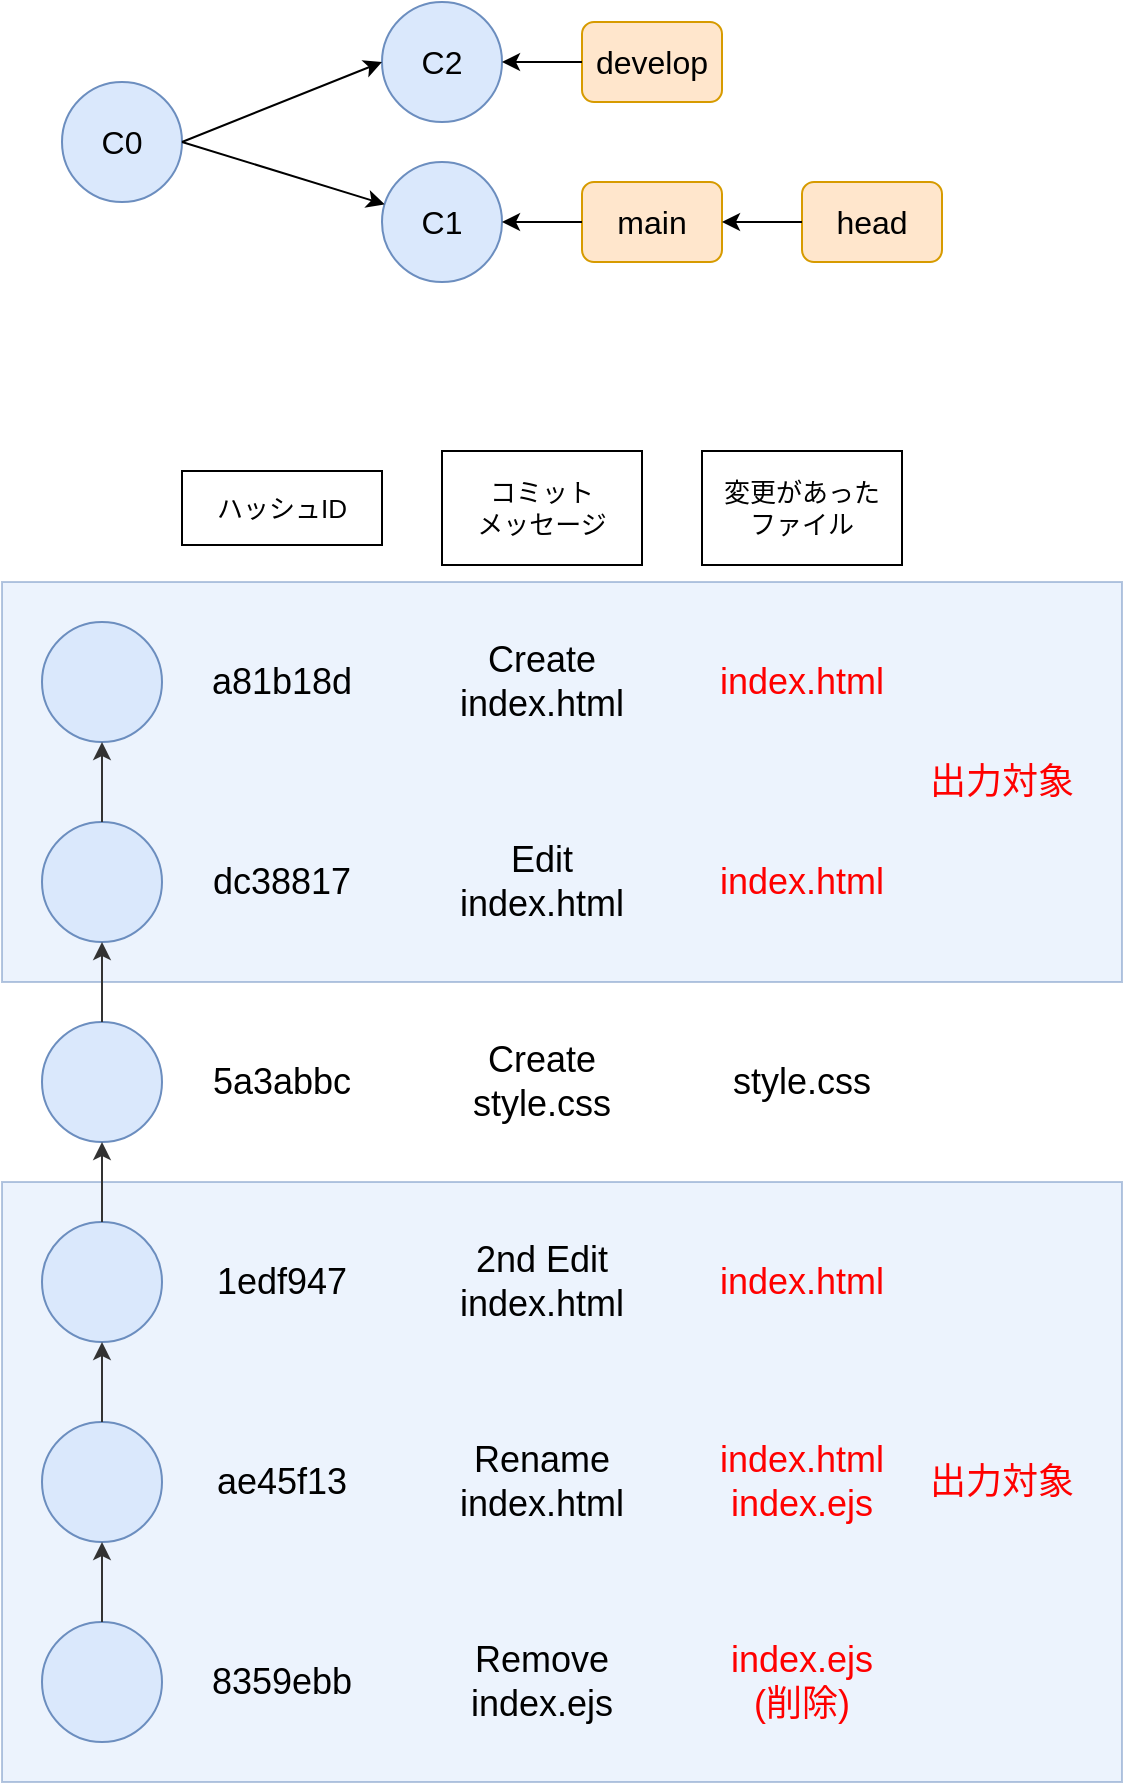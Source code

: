 <mxfile version="14.1.8" type="device"><diagram id="7Z1H1aCXKjI4FjK-Yfmb" name="ページ1"><mxGraphModel dx="782" dy="806" grid="1" gridSize="10" guides="1" tooltips="1" connect="1" arrows="1" fold="1" page="1" pageScale="1" pageWidth="1169" pageHeight="827" math="0" shadow="0"><root><mxCell id="0"/><mxCell id="1" parent="0"/><mxCell id="Z4MgztPAxdgomigE6775-36" value="" style="rounded=0;whiteSpace=wrap;html=1;strokeColor=#6c8ebf;fontSize=13;fillColor=#dae8fc;opacity=50;" vertex="1" parent="1"><mxGeometry x="60" y="380" width="560" height="200" as="geometry"/></mxCell><mxCell id="Z4MgztPAxdgomigE6775-29" value="" style="rounded=0;whiteSpace=wrap;html=1;strokeColor=#6c8ebf;fontSize=13;fillColor=#dae8fc;opacity=50;" vertex="1" parent="1"><mxGeometry x="60" y="680" width="560" height="300" as="geometry"/></mxCell><mxCell id="IlDKG4132_Bb_O13Sbtz-1" value="&lt;font style=&quot;font-size: 16px&quot;&gt;C0&lt;/font&gt;" style="ellipse;whiteSpace=wrap;html=1;fillColor=#dae8fc;strokeColor=#6c8ebf;" parent="1" vertex="1"><mxGeometry x="90" y="130" width="60" height="60" as="geometry"/></mxCell><mxCell id="IlDKG4132_Bb_O13Sbtz-2" value="&lt;font style=&quot;font-size: 16px&quot;&gt;C1&lt;/font&gt;" style="ellipse;whiteSpace=wrap;html=1;fillColor=#dae8fc;strokeColor=#6c8ebf;" parent="1" vertex="1"><mxGeometry x="250" y="170" width="60" height="60" as="geometry"/></mxCell><mxCell id="IlDKG4132_Bb_O13Sbtz-3" value="&lt;font style=&quot;font-size: 16px&quot;&gt;C2&lt;/font&gt;" style="ellipse;whiteSpace=wrap;html=1;fillColor=#dae8fc;strokeColor=#6c8ebf;" parent="1" vertex="1"><mxGeometry x="250" y="90" width="60" height="60" as="geometry"/></mxCell><mxCell id="IlDKG4132_Bb_O13Sbtz-4" value="" style="endArrow=classic;html=1;exitX=1;exitY=0.5;exitDx=0;exitDy=0;" parent="1" source="IlDKG4132_Bb_O13Sbtz-1" target="IlDKG4132_Bb_O13Sbtz-2" edge="1"><mxGeometry width="50" height="50" relative="1" as="geometry"><mxPoint x="370" y="430" as="sourcePoint"/><mxPoint x="420" y="380" as="targetPoint"/></mxGeometry></mxCell><mxCell id="IlDKG4132_Bb_O13Sbtz-5" value="" style="endArrow=classic;html=1;entryX=0;entryY=0.5;entryDx=0;entryDy=0;exitX=1;exitY=0.5;exitDx=0;exitDy=0;" parent="1" source="IlDKG4132_Bb_O13Sbtz-1" target="IlDKG4132_Bb_O13Sbtz-3" edge="1"><mxGeometry width="50" height="50" relative="1" as="geometry"><mxPoint x="130" y="200" as="sourcePoint"/><mxPoint x="130" y="300" as="targetPoint"/></mxGeometry></mxCell><mxCell id="IlDKG4132_Bb_O13Sbtz-9" value="&lt;font style=&quot;font-size: 16px&quot;&gt;main&lt;/font&gt;" style="rounded=1;whiteSpace=wrap;html=1;fillColor=#ffe6cc;strokeColor=#d79b00;" parent="1" vertex="1"><mxGeometry x="350" y="180" width="70" height="40" as="geometry"/></mxCell><mxCell id="IlDKG4132_Bb_O13Sbtz-10" value="" style="endArrow=classic;html=1;exitX=0;exitY=0.5;exitDx=0;exitDy=0;entryX=1;entryY=0.5;entryDx=0;entryDy=0;" parent="1" source="IlDKG4132_Bb_O13Sbtz-9" target="IlDKG4132_Bb_O13Sbtz-2" edge="1"><mxGeometry width="50" height="50" relative="1" as="geometry"><mxPoint x="130" y="200" as="sourcePoint"/><mxPoint x="130" y="300" as="targetPoint"/></mxGeometry></mxCell><mxCell id="IlDKG4132_Bb_O13Sbtz-11" value="&lt;font style=&quot;font-size: 16px&quot;&gt;head&lt;/font&gt;" style="rounded=1;whiteSpace=wrap;html=1;fillColor=#ffe6cc;strokeColor=#d79b00;" parent="1" vertex="1"><mxGeometry x="460" y="180" width="70" height="40" as="geometry"/></mxCell><mxCell id="IlDKG4132_Bb_O13Sbtz-12" value="" style="endArrow=classic;html=1;entryX=1;entryY=0.5;entryDx=0;entryDy=0;exitX=0;exitY=0.5;exitDx=0;exitDy=0;" parent="1" source="IlDKG4132_Bb_O13Sbtz-11" target="IlDKG4132_Bb_O13Sbtz-9" edge="1"><mxGeometry width="50" height="50" relative="1" as="geometry"><mxPoint x="460" y="210" as="sourcePoint"/><mxPoint x="120" y="414" as="targetPoint"/></mxGeometry></mxCell><mxCell id="IlDKG4132_Bb_O13Sbtz-13" value="&lt;font style=&quot;font-size: 16px&quot;&gt;develop&lt;/font&gt;" style="rounded=1;whiteSpace=wrap;html=1;fillColor=#ffe6cc;strokeColor=#d79b00;" parent="1" vertex="1"><mxGeometry x="350" y="100" width="70" height="40" as="geometry"/></mxCell><mxCell id="IlDKG4132_Bb_O13Sbtz-14" value="" style="endArrow=classic;html=1;exitX=0;exitY=0.5;exitDx=0;exitDy=0;entryX=1;entryY=0.5;entryDx=0;entryDy=0;" parent="1" source="IlDKG4132_Bb_O13Sbtz-13" target="IlDKG4132_Bb_O13Sbtz-3" edge="1"><mxGeometry width="50" height="50" relative="1" as="geometry"><mxPoint x="240" y="200" as="sourcePoint"/><mxPoint x="230" y="350" as="targetPoint"/></mxGeometry></mxCell><mxCell id="Z4MgztPAxdgomigE6775-2" value="" style="ellipse;whiteSpace=wrap;html=1;fillColor=#dae8fc;strokeColor=#6c8ebf;" vertex="1" parent="1"><mxGeometry x="80" y="800" width="60" height="60" as="geometry"/></mxCell><mxCell id="Z4MgztPAxdgomigE6775-3" value="" style="ellipse;whiteSpace=wrap;html=1;fillColor=#dae8fc;strokeColor=#6c8ebf;" vertex="1" parent="1"><mxGeometry x="80" y="700" width="60" height="60" as="geometry"/></mxCell><mxCell id="Z4MgztPAxdgomigE6775-4" value="" style="ellipse;whiteSpace=wrap;html=1;fillColor=#dae8fc;strokeColor=#6c8ebf;" vertex="1" parent="1"><mxGeometry x="80" y="600" width="60" height="60" as="geometry"/></mxCell><mxCell id="Z4MgztPAxdgomigE6775-5" value="" style="ellipse;whiteSpace=wrap;html=1;fillColor=#dae8fc;strokeColor=#6c8ebf;" vertex="1" parent="1"><mxGeometry x="80" y="500" width="60" height="60" as="geometry"/></mxCell><mxCell id="Z4MgztPAxdgomigE6775-6" value="" style="ellipse;whiteSpace=wrap;html=1;fillColor=#dae8fc;strokeColor=#6c8ebf;" vertex="1" parent="1"><mxGeometry x="80" y="400" width="60" height="60" as="geometry"/></mxCell><mxCell id="Z4MgztPAxdgomigE6775-7" value="" style="ellipse;whiteSpace=wrap;html=1;fillColor=#dae8fc;strokeColor=#6c8ebf;" vertex="1" parent="1"><mxGeometry x="80" y="900" width="60" height="60" as="geometry"/></mxCell><mxCell id="Z4MgztPAxdgomigE6775-8" value="8359ebb" style="text;html=1;strokeColor=none;fillColor=none;align=center;verticalAlign=middle;whiteSpace=wrap;rounded=0;fontSize=18;" vertex="1" parent="1"><mxGeometry x="160" y="920" width="80" height="20" as="geometry"/></mxCell><mxCell id="Z4MgztPAxdgomigE6775-9" value="ae45f13" style="text;html=1;strokeColor=none;fillColor=none;align=center;verticalAlign=middle;whiteSpace=wrap;rounded=0;fontSize=18;" vertex="1" parent="1"><mxGeometry x="160" y="820" width="80" height="20" as="geometry"/></mxCell><mxCell id="Z4MgztPAxdgomigE6775-10" value="1edf947" style="text;html=1;strokeColor=none;fillColor=none;align=center;verticalAlign=middle;whiteSpace=wrap;rounded=0;fontSize=18;" vertex="1" parent="1"><mxGeometry x="160" y="720" width="80" height="20" as="geometry"/></mxCell><mxCell id="Z4MgztPAxdgomigE6775-11" value="5a3abbc" style="text;html=1;strokeColor=none;fillColor=none;align=center;verticalAlign=middle;whiteSpace=wrap;rounded=0;fontSize=18;" vertex="1" parent="1"><mxGeometry x="160" y="620" width="80" height="20" as="geometry"/></mxCell><mxCell id="Z4MgztPAxdgomigE6775-12" value="dc38817" style="text;html=1;strokeColor=none;fillColor=none;align=center;verticalAlign=middle;whiteSpace=wrap;rounded=0;fontSize=18;" vertex="1" parent="1"><mxGeometry x="160" y="520" width="80" height="20" as="geometry"/></mxCell><mxCell id="Z4MgztPAxdgomigE6775-13" value="a81b18d" style="text;html=1;strokeColor=none;fillColor=none;align=center;verticalAlign=middle;whiteSpace=wrap;rounded=0;fontSize=18;" vertex="1" parent="1"><mxGeometry x="160" y="420" width="80" height="20" as="geometry"/></mxCell><mxCell id="Z4MgztPAxdgomigE6775-14" value="ハッシュID" style="text;html=1;fillColor=none;align=center;verticalAlign=middle;whiteSpace=wrap;rounded=0;fontSize=13;strokeColor=#000000;" vertex="1" parent="1"><mxGeometry x="150" y="324.5" width="100" height="37" as="geometry"/></mxCell><mxCell id="Z4MgztPAxdgomigE6775-15" value="コミット&lt;br style=&quot;font-size: 13px;&quot;&gt;メッセージ" style="text;html=1;fillColor=none;align=center;verticalAlign=middle;whiteSpace=wrap;rounded=0;fontSize=13;strokeColor=#000000;" vertex="1" parent="1"><mxGeometry x="280" y="314.5" width="100" height="57" as="geometry"/></mxCell><mxCell id="Z4MgztPAxdgomigE6775-16" value="Create index.html" style="text;html=1;strokeColor=none;fillColor=none;align=center;verticalAlign=middle;whiteSpace=wrap;rounded=0;fontSize=18;" vertex="1" parent="1"><mxGeometry x="280" y="420" width="100" height="20" as="geometry"/></mxCell><mxCell id="Z4MgztPAxdgomigE6775-17" value="Edit index.html" style="text;html=1;strokeColor=none;fillColor=none;align=center;verticalAlign=middle;whiteSpace=wrap;rounded=0;fontSize=18;" vertex="1" parent="1"><mxGeometry x="280" y="520" width="100" height="20" as="geometry"/></mxCell><mxCell id="Z4MgztPAxdgomigE6775-18" value="Create style.css" style="text;html=1;strokeColor=none;fillColor=none;align=center;verticalAlign=middle;whiteSpace=wrap;rounded=0;fontSize=18;" vertex="1" parent="1"><mxGeometry x="280" y="620" width="100" height="20" as="geometry"/></mxCell><mxCell id="Z4MgztPAxdgomigE6775-19" value="2nd Edit index.html" style="text;html=1;strokeColor=none;fillColor=none;align=center;verticalAlign=middle;whiteSpace=wrap;rounded=0;fontSize=18;" vertex="1" parent="1"><mxGeometry x="280" y="720" width="100" height="20" as="geometry"/></mxCell><mxCell id="Z4MgztPAxdgomigE6775-20" value="Rename index.html" style="text;html=1;strokeColor=none;fillColor=none;align=center;verticalAlign=middle;whiteSpace=wrap;rounded=0;fontSize=18;" vertex="1" parent="1"><mxGeometry x="280" y="820" width="100" height="20" as="geometry"/></mxCell><mxCell id="Z4MgztPAxdgomigE6775-21" value="Remove index.ejs" style="text;html=1;strokeColor=none;fillColor=none;align=center;verticalAlign=middle;whiteSpace=wrap;rounded=0;fontSize=18;" vertex="1" parent="1"><mxGeometry x="280" y="920" width="100" height="20" as="geometry"/></mxCell><mxCell id="Z4MgztPAxdgomigE6775-22" value="変更があった&lt;br&gt;ファイル" style="text;html=1;fillColor=none;align=center;verticalAlign=middle;whiteSpace=wrap;rounded=0;fontSize=13;strokeColor=#000000;" vertex="1" parent="1"><mxGeometry x="410" y="314.5" width="100" height="57" as="geometry"/></mxCell><mxCell id="Z4MgztPAxdgomigE6775-23" value="index.html" style="text;html=1;strokeColor=none;fillColor=none;align=center;verticalAlign=middle;whiteSpace=wrap;rounded=0;fontSize=18;fontColor=#FF0000;" vertex="1" parent="1"><mxGeometry x="410" y="420" width="100" height="20" as="geometry"/></mxCell><mxCell id="Z4MgztPAxdgomigE6775-24" value="index.html" style="text;html=1;strokeColor=none;fillColor=none;align=center;verticalAlign=middle;whiteSpace=wrap;rounded=0;fontSize=18;fontColor=#FF0000;" vertex="1" parent="1"><mxGeometry x="410" y="520" width="100" height="20" as="geometry"/></mxCell><mxCell id="Z4MgztPAxdgomigE6775-25" value="style.css" style="text;html=1;strokeColor=none;fillColor=none;align=center;verticalAlign=middle;whiteSpace=wrap;rounded=0;fontSize=18;" vertex="1" parent="1"><mxGeometry x="410" y="620" width="100" height="20" as="geometry"/></mxCell><mxCell id="Z4MgztPAxdgomigE6775-26" value="index.html" style="text;html=1;strokeColor=none;fillColor=none;align=center;verticalAlign=middle;whiteSpace=wrap;rounded=0;fontSize=18;fontColor=#FF0000;" vertex="1" parent="1"><mxGeometry x="410" y="720" width="100" height="20" as="geometry"/></mxCell><mxCell id="Z4MgztPAxdgomigE6775-27" value="index.html&lt;br&gt;index.ejs" style="text;html=1;strokeColor=none;fillColor=none;align=center;verticalAlign=middle;whiteSpace=wrap;rounded=0;fontSize=18;fontColor=#FF0000;" vertex="1" parent="1"><mxGeometry x="410" y="820" width="100" height="20" as="geometry"/></mxCell><mxCell id="Z4MgztPAxdgomigE6775-28" value="index.ejs&lt;br&gt;(削除)" style="text;html=1;strokeColor=none;fillColor=none;align=center;verticalAlign=middle;whiteSpace=wrap;rounded=0;fontSize=18;fontColor=#FF0000;" vertex="1" parent="1"><mxGeometry x="410" y="920" width="100" height="20" as="geometry"/></mxCell><mxCell id="Z4MgztPAxdgomigE6775-30" value="" style="endArrow=classic;html=1;fontSize=13;exitX=0.5;exitY=0;exitDx=0;exitDy=0;entryX=0.5;entryY=1;entryDx=0;entryDy=0;strokeColor=#333333;" edge="1" parent="1" source="Z4MgztPAxdgomigE6775-7" target="Z4MgztPAxdgomigE6775-2"><mxGeometry width="50" height="50" relative="1" as="geometry"><mxPoint x="380" y="770" as="sourcePoint"/><mxPoint x="430" y="720" as="targetPoint"/></mxGeometry></mxCell><mxCell id="Z4MgztPAxdgomigE6775-31" value="" style="endArrow=classic;html=1;fontSize=13;exitX=0.5;exitY=0;exitDx=0;exitDy=0;entryX=0.5;entryY=1;entryDx=0;entryDy=0;strokeColor=#333333;" edge="1" parent="1" source="Z4MgztPAxdgomigE6775-2" target="Z4MgztPAxdgomigE6775-3"><mxGeometry width="50" height="50" relative="1" as="geometry"><mxPoint x="120" y="910" as="sourcePoint"/><mxPoint x="120" y="870" as="targetPoint"/></mxGeometry></mxCell><mxCell id="Z4MgztPAxdgomigE6775-32" value="" style="endArrow=classic;html=1;fontSize=13;exitX=0.5;exitY=0;exitDx=0;exitDy=0;entryX=0.5;entryY=1;entryDx=0;entryDy=0;strokeColor=#333333;" edge="1" parent="1" source="Z4MgztPAxdgomigE6775-3" target="Z4MgztPAxdgomigE6775-4"><mxGeometry width="50" height="50" relative="1" as="geometry"><mxPoint x="120" y="810" as="sourcePoint"/><mxPoint x="120" y="770" as="targetPoint"/></mxGeometry></mxCell><mxCell id="Z4MgztPAxdgomigE6775-33" value="" style="endArrow=classic;html=1;fontSize=13;exitX=0.5;exitY=0;exitDx=0;exitDy=0;entryX=0.5;entryY=1;entryDx=0;entryDy=0;strokeColor=#333333;" edge="1" parent="1" source="Z4MgztPAxdgomigE6775-4" target="Z4MgztPAxdgomigE6775-5"><mxGeometry width="50" height="50" relative="1" as="geometry"><mxPoint x="120" y="710" as="sourcePoint"/><mxPoint x="120" y="670" as="targetPoint"/></mxGeometry></mxCell><mxCell id="Z4MgztPAxdgomigE6775-34" value="" style="endArrow=classic;html=1;fontSize=13;exitX=0.5;exitY=0;exitDx=0;exitDy=0;entryX=0.5;entryY=1;entryDx=0;entryDy=0;strokeColor=#333333;" edge="1" parent="1" source="Z4MgztPAxdgomigE6775-5" target="Z4MgztPAxdgomigE6775-6"><mxGeometry width="50" height="50" relative="1" as="geometry"><mxPoint x="120" y="610" as="sourcePoint"/><mxPoint x="120" y="570" as="targetPoint"/></mxGeometry></mxCell><mxCell id="Z4MgztPAxdgomigE6775-35" value="出力対象" style="text;html=1;strokeColor=none;fillColor=none;align=center;verticalAlign=middle;whiteSpace=wrap;rounded=0;fontSize=18;fontColor=#FF0000;" vertex="1" parent="1"><mxGeometry x="510" y="820" width="100" height="20" as="geometry"/></mxCell><mxCell id="Z4MgztPAxdgomigE6775-37" value="出力対象" style="text;html=1;strokeColor=none;fillColor=none;align=center;verticalAlign=middle;whiteSpace=wrap;rounded=0;fontSize=18;fontColor=#FF0000;" vertex="1" parent="1"><mxGeometry x="510" y="470" width="100" height="20" as="geometry"/></mxCell></root></mxGraphModel></diagram></mxfile>